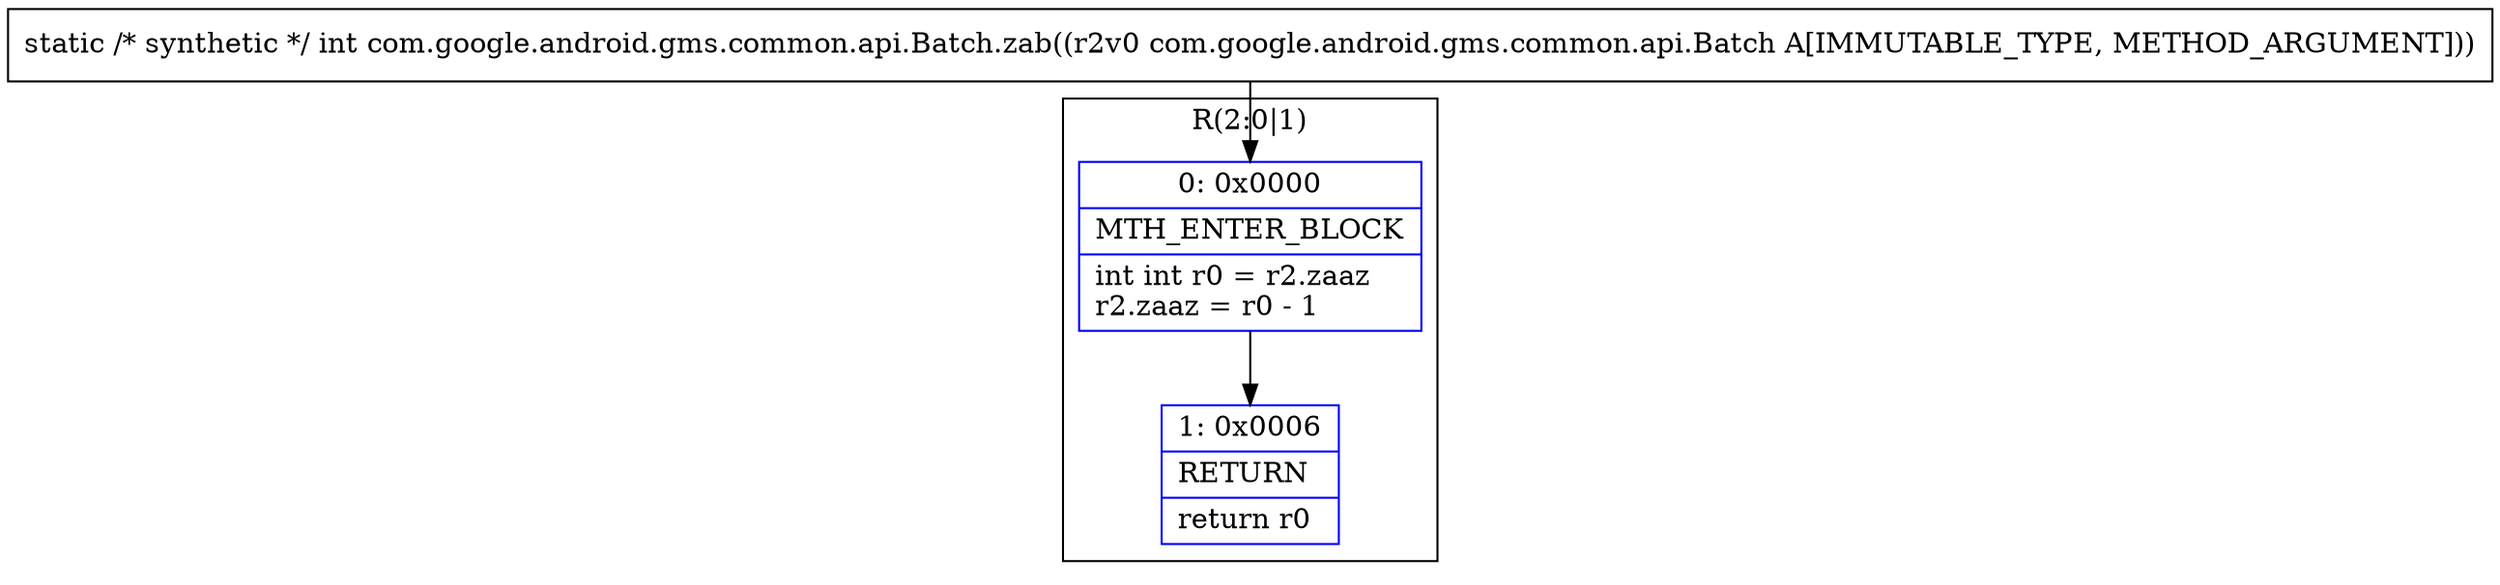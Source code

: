 digraph "CFG forcom.google.android.gms.common.api.Batch.zab(Lcom\/google\/android\/gms\/common\/api\/Batch;)I" {
subgraph cluster_Region_785566108 {
label = "R(2:0|1)";
node [shape=record,color=blue];
Node_0 [shape=record,label="{0\:\ 0x0000|MTH_ENTER_BLOCK\l|int int r0 = r2.zaaz\lr2.zaaz = r0 \- 1\l}"];
Node_1 [shape=record,label="{1\:\ 0x0006|RETURN\l|return r0\l}"];
}
MethodNode[shape=record,label="{static \/* synthetic *\/ int com.google.android.gms.common.api.Batch.zab((r2v0 com.google.android.gms.common.api.Batch A[IMMUTABLE_TYPE, METHOD_ARGUMENT])) }"];
MethodNode -> Node_0;
Node_0 -> Node_1;
}

